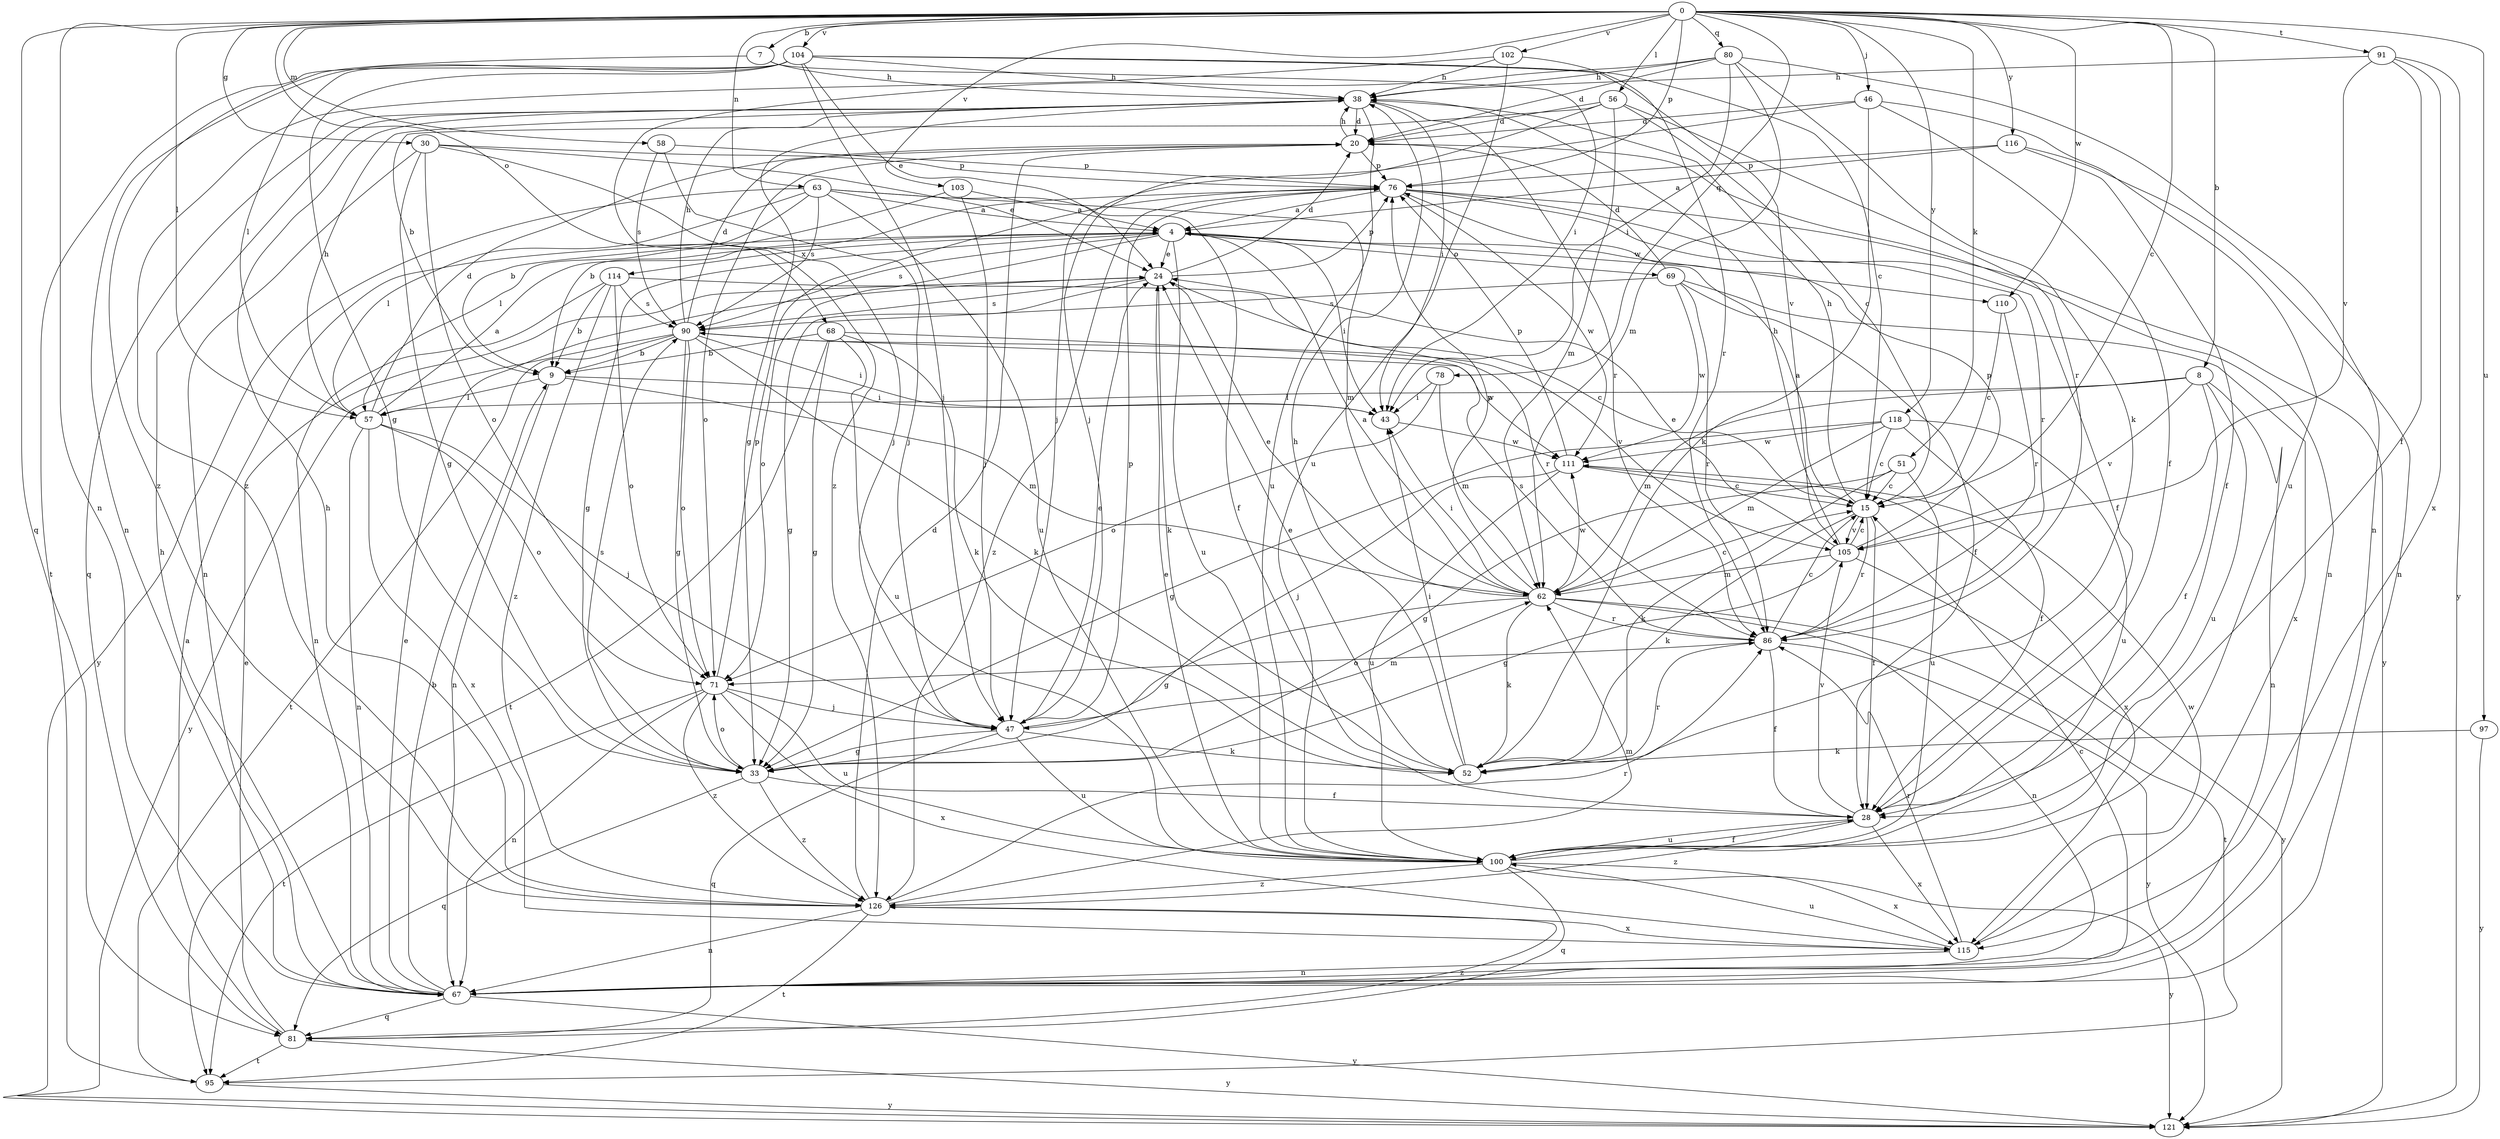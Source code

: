 strict digraph  {
0;
4;
7;
8;
9;
15;
20;
24;
28;
30;
33;
38;
43;
46;
47;
51;
52;
56;
57;
58;
62;
63;
67;
68;
69;
71;
76;
78;
80;
81;
86;
90;
91;
95;
97;
100;
102;
103;
104;
105;
110;
111;
114;
115;
116;
118;
121;
126;
0 -> 7  [label=b];
0 -> 8  [label=b];
0 -> 15  [label=c];
0 -> 30  [label=g];
0 -> 46  [label=j];
0 -> 51  [label=k];
0 -> 56  [label=l];
0 -> 57  [label=l];
0 -> 58  [label=m];
0 -> 63  [label=n];
0 -> 67  [label=n];
0 -> 68  [label=o];
0 -> 76  [label=p];
0 -> 78  [label=q];
0 -> 80  [label=q];
0 -> 81  [label=q];
0 -> 91  [label=t];
0 -> 97  [label=u];
0 -> 102  [label=v];
0 -> 103  [label=v];
0 -> 104  [label=v];
0 -> 110  [label=w];
0 -> 116  [label=y];
0 -> 118  [label=y];
4 -> 24  [label=e];
4 -> 33  [label=g];
4 -> 43  [label=i];
4 -> 69  [label=o];
4 -> 71  [label=o];
4 -> 90  [label=s];
4 -> 100  [label=u];
4 -> 110  [label=w];
4 -> 114  [label=x];
7 -> 38  [label=h];
7 -> 43  [label=i];
7 -> 126  [label=z];
8 -> 28  [label=f];
8 -> 57  [label=l];
8 -> 62  [label=m];
8 -> 67  [label=n];
8 -> 100  [label=u];
8 -> 105  [label=v];
9 -> 43  [label=i];
9 -> 57  [label=l];
9 -> 62  [label=m];
9 -> 67  [label=n];
15 -> 4  [label=a];
15 -> 28  [label=f];
15 -> 38  [label=h];
15 -> 52  [label=k];
15 -> 86  [label=r];
15 -> 105  [label=v];
20 -> 38  [label=h];
20 -> 67  [label=n];
20 -> 71  [label=o];
20 -> 76  [label=p];
24 -> 20  [label=d];
24 -> 33  [label=g];
24 -> 52  [label=k];
24 -> 76  [label=p];
24 -> 86  [label=r];
24 -> 90  [label=s];
28 -> 100  [label=u];
28 -> 105  [label=v];
28 -> 115  [label=x];
28 -> 126  [label=z];
30 -> 24  [label=e];
30 -> 33  [label=g];
30 -> 47  [label=j];
30 -> 67  [label=n];
30 -> 71  [label=o];
30 -> 76  [label=p];
33 -> 28  [label=f];
33 -> 71  [label=o];
33 -> 81  [label=q];
33 -> 90  [label=s];
33 -> 126  [label=z];
38 -> 20  [label=d];
38 -> 33  [label=g];
38 -> 43  [label=i];
38 -> 81  [label=q];
38 -> 86  [label=r];
38 -> 100  [label=u];
43 -> 111  [label=w];
46 -> 20  [label=d];
46 -> 28  [label=f];
46 -> 47  [label=j];
46 -> 52  [label=k];
46 -> 100  [label=u];
47 -> 24  [label=e];
47 -> 33  [label=g];
47 -> 52  [label=k];
47 -> 62  [label=m];
47 -> 76  [label=p];
47 -> 81  [label=q];
47 -> 100  [label=u];
51 -> 15  [label=c];
51 -> 33  [label=g];
51 -> 52  [label=k];
51 -> 100  [label=u];
52 -> 24  [label=e];
52 -> 38  [label=h];
52 -> 43  [label=i];
52 -> 86  [label=r];
56 -> 9  [label=b];
56 -> 15  [label=c];
56 -> 20  [label=d];
56 -> 47  [label=j];
56 -> 62  [label=m];
56 -> 86  [label=r];
57 -> 4  [label=a];
57 -> 20  [label=d];
57 -> 38  [label=h];
57 -> 47  [label=j];
57 -> 67  [label=n];
57 -> 71  [label=o];
57 -> 115  [label=x];
58 -> 47  [label=j];
58 -> 76  [label=p];
58 -> 90  [label=s];
62 -> 4  [label=a];
62 -> 15  [label=c];
62 -> 24  [label=e];
62 -> 33  [label=g];
62 -> 43  [label=i];
62 -> 52  [label=k];
62 -> 67  [label=n];
62 -> 76  [label=p];
62 -> 86  [label=r];
62 -> 95  [label=t];
62 -> 111  [label=w];
63 -> 4  [label=a];
63 -> 9  [label=b];
63 -> 28  [label=f];
63 -> 57  [label=l];
63 -> 62  [label=m];
63 -> 90  [label=s];
63 -> 100  [label=u];
63 -> 121  [label=y];
67 -> 9  [label=b];
67 -> 15  [label=c];
67 -> 24  [label=e];
67 -> 38  [label=h];
67 -> 81  [label=q];
67 -> 121  [label=y];
68 -> 9  [label=b];
68 -> 33  [label=g];
68 -> 52  [label=k];
68 -> 95  [label=t];
68 -> 100  [label=u];
68 -> 111  [label=w];
69 -> 20  [label=d];
69 -> 28  [label=f];
69 -> 86  [label=r];
69 -> 90  [label=s];
69 -> 111  [label=w];
69 -> 115  [label=x];
71 -> 47  [label=j];
71 -> 67  [label=n];
71 -> 76  [label=p];
71 -> 95  [label=t];
71 -> 100  [label=u];
71 -> 115  [label=x];
71 -> 126  [label=z];
76 -> 4  [label=a];
76 -> 9  [label=b];
76 -> 28  [label=f];
76 -> 86  [label=r];
76 -> 111  [label=w];
76 -> 121  [label=y];
76 -> 126  [label=z];
78 -> 43  [label=i];
78 -> 62  [label=m];
78 -> 71  [label=o];
80 -> 20  [label=d];
80 -> 38  [label=h];
80 -> 43  [label=i];
80 -> 52  [label=k];
80 -> 62  [label=m];
80 -> 67  [label=n];
80 -> 126  [label=z];
81 -> 4  [label=a];
81 -> 24  [label=e];
81 -> 95  [label=t];
81 -> 121  [label=y];
81 -> 126  [label=z];
86 -> 15  [label=c];
86 -> 28  [label=f];
86 -> 71  [label=o];
86 -> 90  [label=s];
86 -> 121  [label=y];
90 -> 9  [label=b];
90 -> 20  [label=d];
90 -> 33  [label=g];
90 -> 38  [label=h];
90 -> 43  [label=i];
90 -> 52  [label=k];
90 -> 71  [label=o];
90 -> 95  [label=t];
90 -> 105  [label=v];
90 -> 121  [label=y];
91 -> 28  [label=f];
91 -> 38  [label=h];
91 -> 105  [label=v];
91 -> 115  [label=x];
91 -> 121  [label=y];
95 -> 121  [label=y];
97 -> 52  [label=k];
97 -> 121  [label=y];
100 -> 24  [label=e];
100 -> 28  [label=f];
100 -> 81  [label=q];
100 -> 115  [label=x];
100 -> 121  [label=y];
100 -> 126  [label=z];
102 -> 38  [label=h];
102 -> 86  [label=r];
102 -> 100  [label=u];
102 -> 126  [label=z];
103 -> 4  [label=a];
103 -> 47  [label=j];
103 -> 57  [label=l];
104 -> 15  [label=c];
104 -> 24  [label=e];
104 -> 33  [label=g];
104 -> 38  [label=h];
104 -> 47  [label=j];
104 -> 57  [label=l];
104 -> 67  [label=n];
104 -> 95  [label=t];
104 -> 105  [label=v];
105 -> 15  [label=c];
105 -> 24  [label=e];
105 -> 33  [label=g];
105 -> 38  [label=h];
105 -> 62  [label=m];
105 -> 76  [label=p];
105 -> 121  [label=y];
110 -> 15  [label=c];
110 -> 86  [label=r];
111 -> 15  [label=c];
111 -> 47  [label=j];
111 -> 76  [label=p];
111 -> 100  [label=u];
111 -> 115  [label=x];
114 -> 9  [label=b];
114 -> 15  [label=c];
114 -> 67  [label=n];
114 -> 71  [label=o];
114 -> 90  [label=s];
114 -> 126  [label=z];
115 -> 67  [label=n];
115 -> 86  [label=r];
115 -> 100  [label=u];
115 -> 111  [label=w];
116 -> 4  [label=a];
116 -> 28  [label=f];
116 -> 67  [label=n];
116 -> 76  [label=p];
118 -> 15  [label=c];
118 -> 28  [label=f];
118 -> 33  [label=g];
118 -> 62  [label=m];
118 -> 100  [label=u];
118 -> 111  [label=w];
126 -> 20  [label=d];
126 -> 38  [label=h];
126 -> 62  [label=m];
126 -> 67  [label=n];
126 -> 86  [label=r];
126 -> 95  [label=t];
126 -> 115  [label=x];
}
